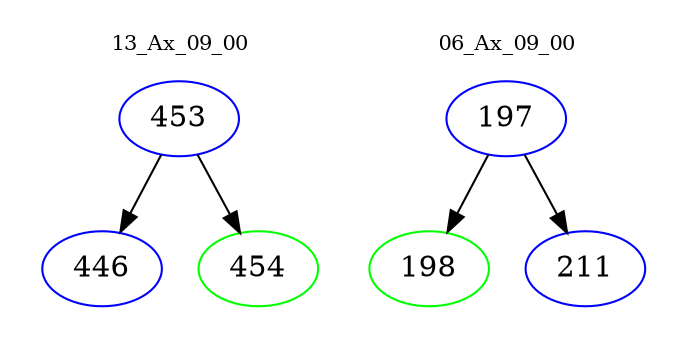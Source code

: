 digraph{
subgraph cluster_0 {
color = white
label = "13_Ax_09_00";
fontsize=10;
T0_453 [label="453", color="blue"]
T0_453 -> T0_446 [color="black"]
T0_446 [label="446", color="blue"]
T0_453 -> T0_454 [color="black"]
T0_454 [label="454", color="green"]
}
subgraph cluster_1 {
color = white
label = "06_Ax_09_00";
fontsize=10;
T1_197 [label="197", color="blue"]
T1_197 -> T1_198 [color="black"]
T1_198 [label="198", color="green"]
T1_197 -> T1_211 [color="black"]
T1_211 [label="211", color="blue"]
}
}
